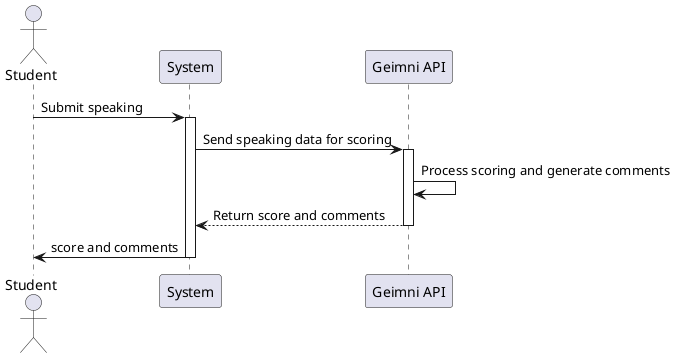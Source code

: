 @startuml
actor Student
participant "System" as System
participant "Geimni API" as Geimni

Student -> System: Submit speaking
activate System
System -> Geimni: Send speaking data for scoring
activate Geimni
Geimni -> Geimni: Process scoring and generate comments
Geimni --> System: Return score and comments
deactivate Geimni
System -> Student:  score and comments
deactivate System
@enduml
